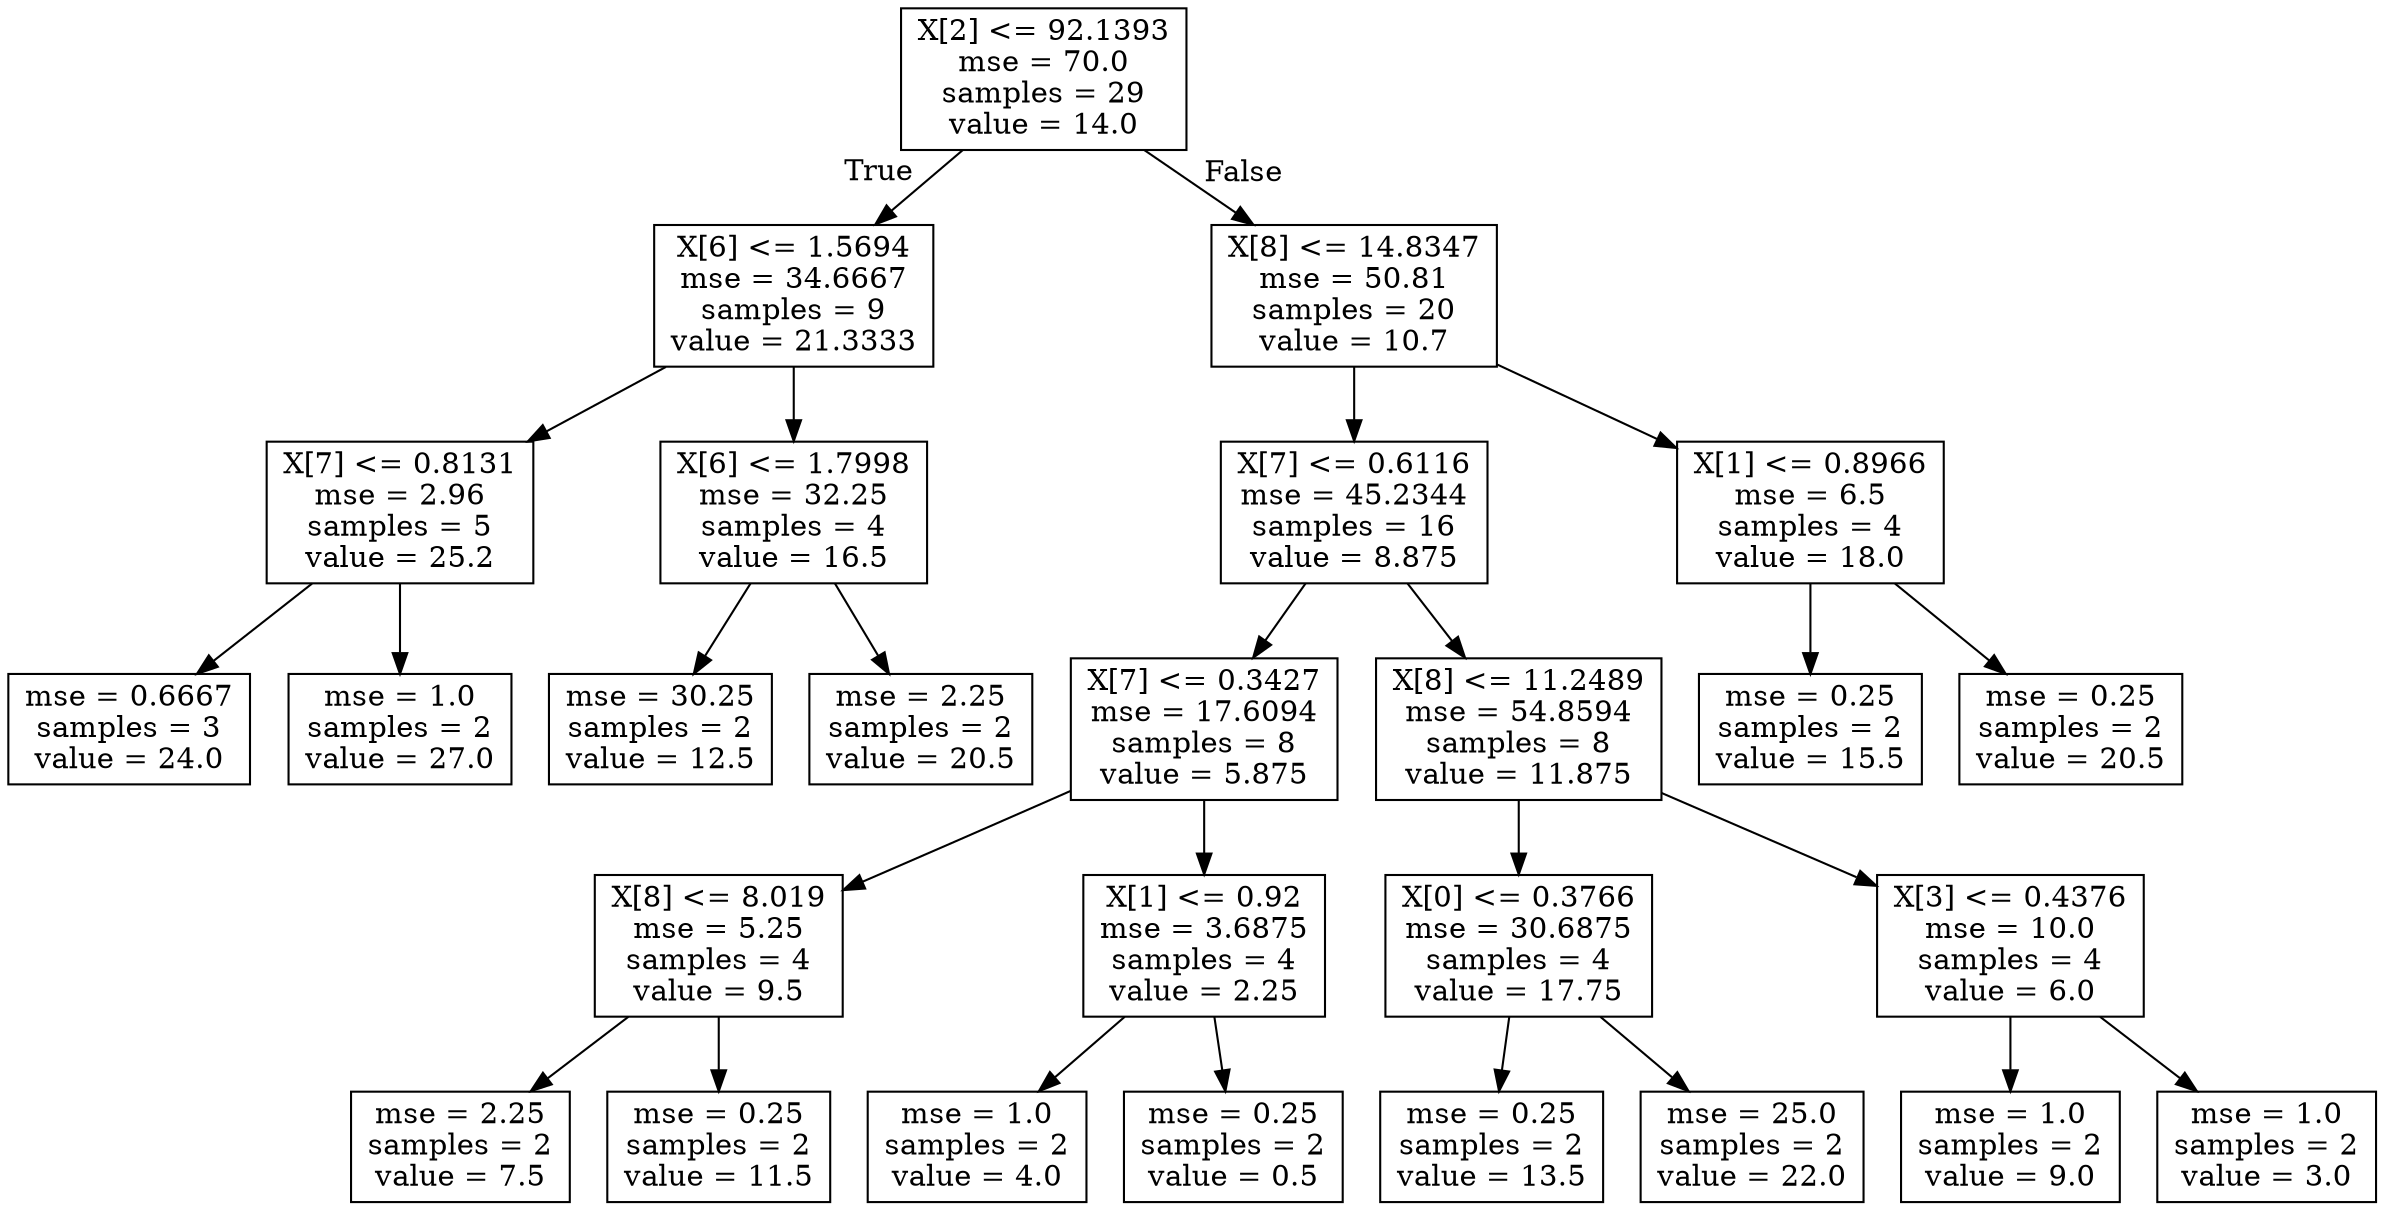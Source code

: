 digraph Tree {
node [shape=box] ;
0 [label="X[2] <= 92.1393\nmse = 70.0\nsamples = 29\nvalue = 14.0"] ;
1 [label="X[6] <= 1.5694\nmse = 34.6667\nsamples = 9\nvalue = 21.3333"] ;
0 -> 1 [labeldistance=2.5, labelangle=45, headlabel="True"] ;
2 [label="X[7] <= 0.8131\nmse = 2.96\nsamples = 5\nvalue = 25.2"] ;
1 -> 2 ;
3 [label="mse = 0.6667\nsamples = 3\nvalue = 24.0"] ;
2 -> 3 ;
4 [label="mse = 1.0\nsamples = 2\nvalue = 27.0"] ;
2 -> 4 ;
5 [label="X[6] <= 1.7998\nmse = 32.25\nsamples = 4\nvalue = 16.5"] ;
1 -> 5 ;
6 [label="mse = 30.25\nsamples = 2\nvalue = 12.5"] ;
5 -> 6 ;
7 [label="mse = 2.25\nsamples = 2\nvalue = 20.5"] ;
5 -> 7 ;
8 [label="X[8] <= 14.8347\nmse = 50.81\nsamples = 20\nvalue = 10.7"] ;
0 -> 8 [labeldistance=2.5, labelangle=-45, headlabel="False"] ;
9 [label="X[7] <= 0.6116\nmse = 45.2344\nsamples = 16\nvalue = 8.875"] ;
8 -> 9 ;
10 [label="X[7] <= 0.3427\nmse = 17.6094\nsamples = 8\nvalue = 5.875"] ;
9 -> 10 ;
11 [label="X[8] <= 8.019\nmse = 5.25\nsamples = 4\nvalue = 9.5"] ;
10 -> 11 ;
12 [label="mse = 2.25\nsamples = 2\nvalue = 7.5"] ;
11 -> 12 ;
13 [label="mse = 0.25\nsamples = 2\nvalue = 11.5"] ;
11 -> 13 ;
14 [label="X[1] <= 0.92\nmse = 3.6875\nsamples = 4\nvalue = 2.25"] ;
10 -> 14 ;
15 [label="mse = 1.0\nsamples = 2\nvalue = 4.0"] ;
14 -> 15 ;
16 [label="mse = 0.25\nsamples = 2\nvalue = 0.5"] ;
14 -> 16 ;
17 [label="X[8] <= 11.2489\nmse = 54.8594\nsamples = 8\nvalue = 11.875"] ;
9 -> 17 ;
18 [label="X[0] <= 0.3766\nmse = 30.6875\nsamples = 4\nvalue = 17.75"] ;
17 -> 18 ;
19 [label="mse = 0.25\nsamples = 2\nvalue = 13.5"] ;
18 -> 19 ;
20 [label="mse = 25.0\nsamples = 2\nvalue = 22.0"] ;
18 -> 20 ;
21 [label="X[3] <= 0.4376\nmse = 10.0\nsamples = 4\nvalue = 6.0"] ;
17 -> 21 ;
22 [label="mse = 1.0\nsamples = 2\nvalue = 9.0"] ;
21 -> 22 ;
23 [label="mse = 1.0\nsamples = 2\nvalue = 3.0"] ;
21 -> 23 ;
24 [label="X[1] <= 0.8966\nmse = 6.5\nsamples = 4\nvalue = 18.0"] ;
8 -> 24 ;
25 [label="mse = 0.25\nsamples = 2\nvalue = 15.5"] ;
24 -> 25 ;
26 [label="mse = 0.25\nsamples = 2\nvalue = 20.5"] ;
24 -> 26 ;
}